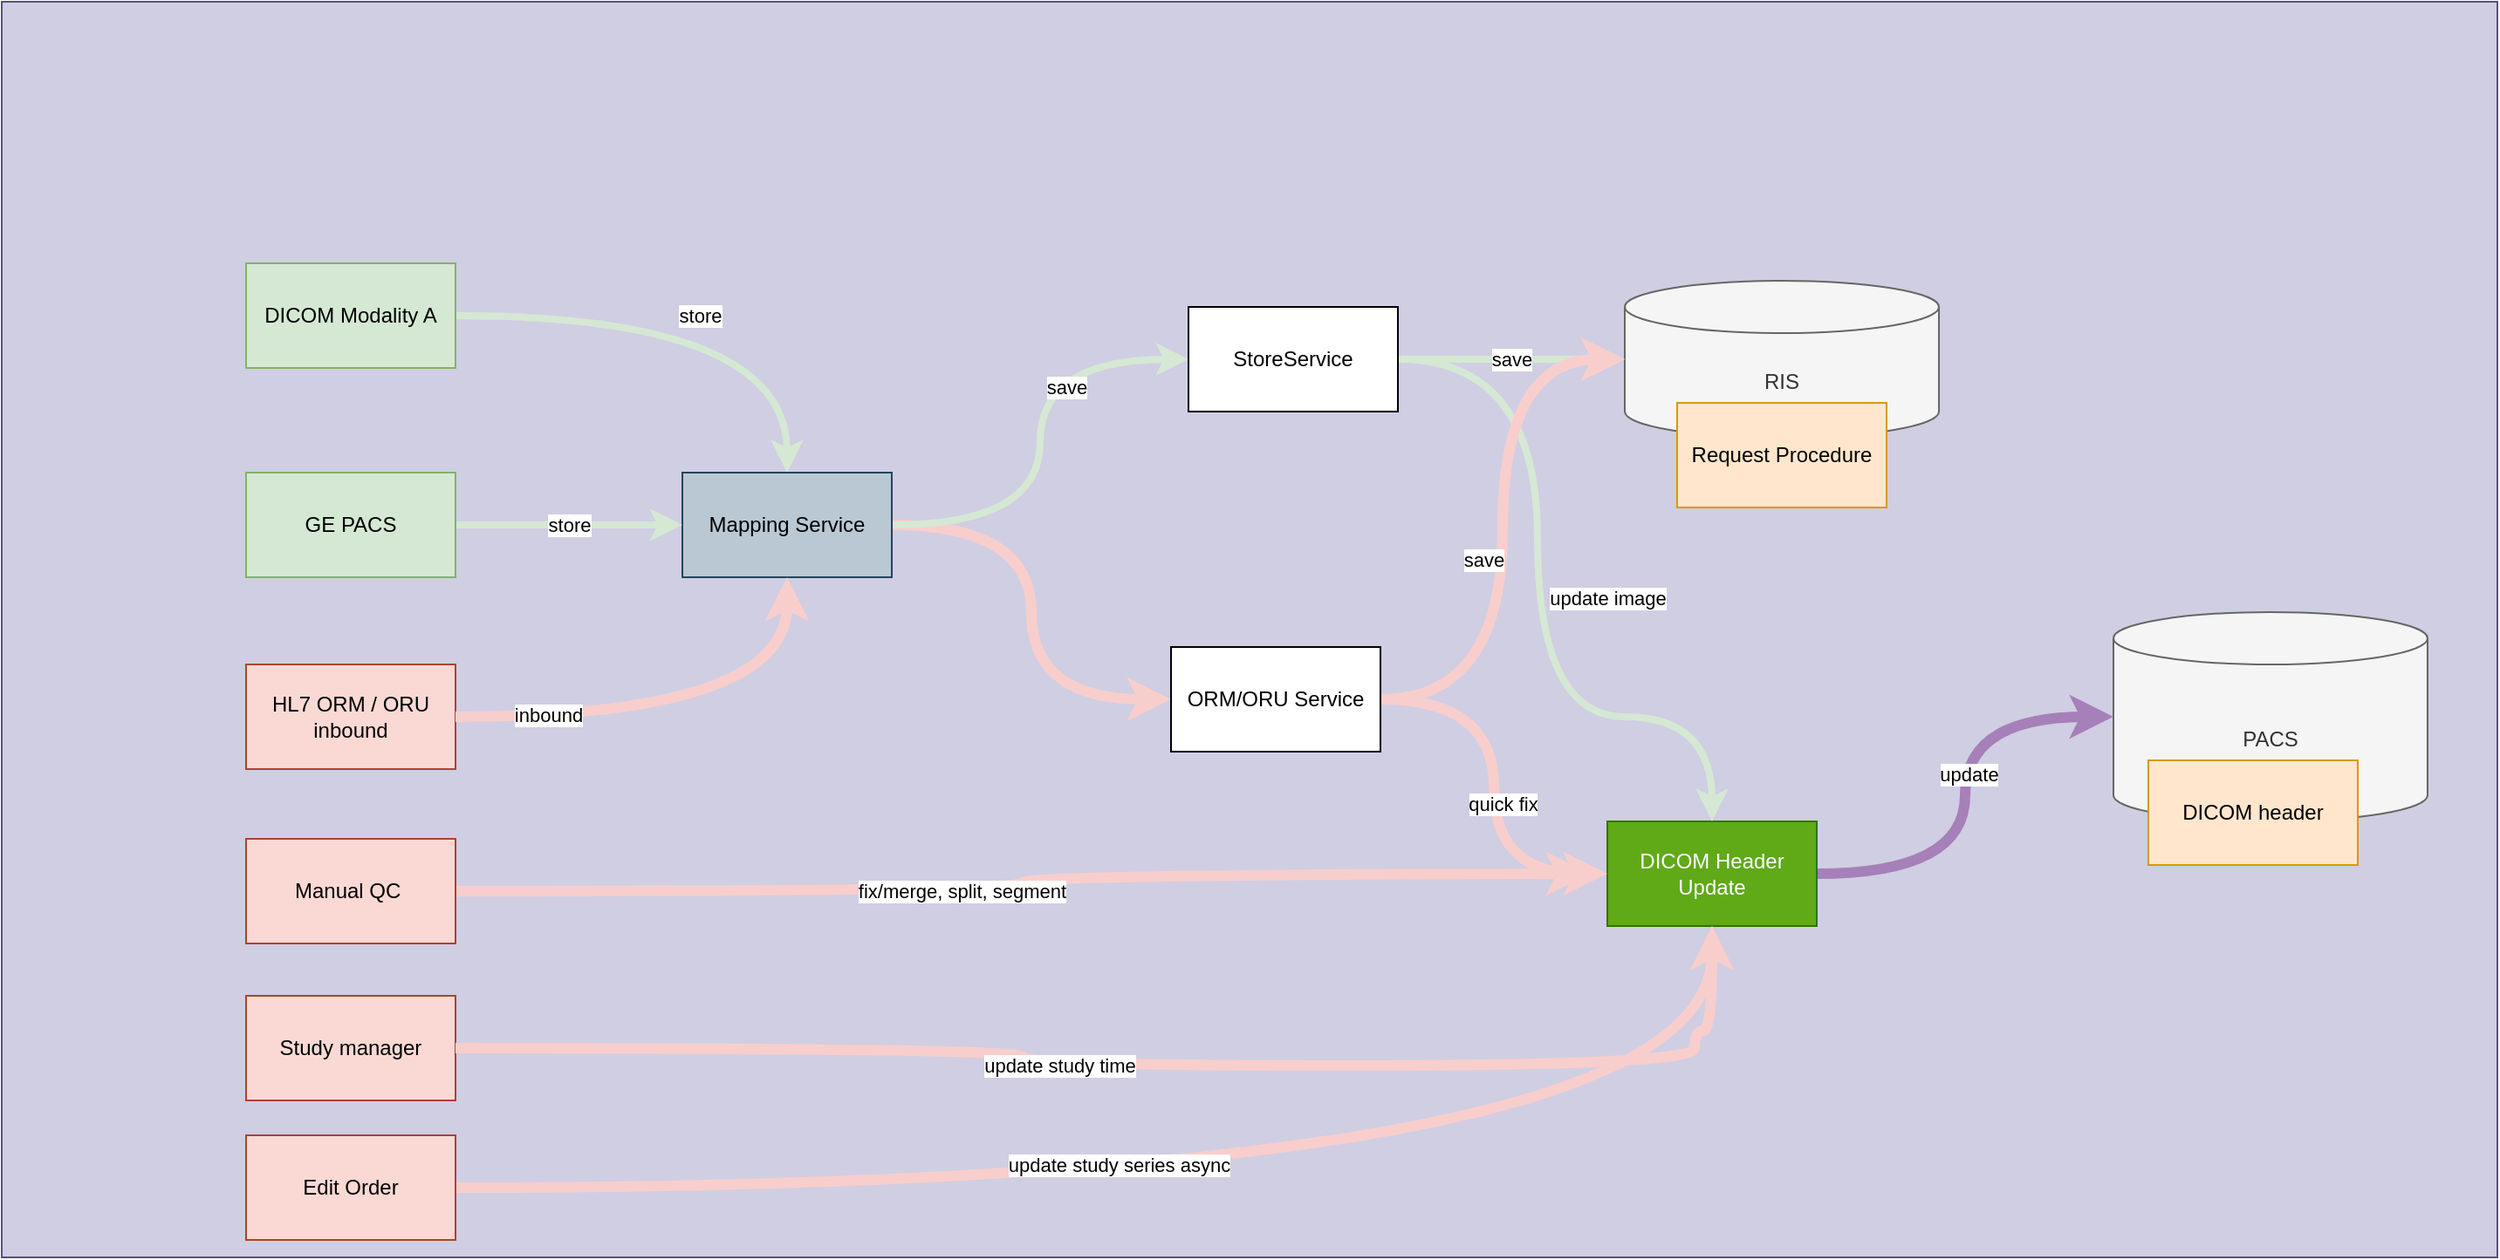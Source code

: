 <mxfile version="14.2.6" type="github">
  <diagram name="Page-1" id="9361dd3d-8414-5efd-6122-117bd74ce7a7">
    <mxGraphModel dx="1669" dy="1435" grid="1" gridSize="10" guides="1" tooltips="1" connect="1" arrows="1" fold="1" page="0" pageScale="1.5" pageWidth="826" pageHeight="1169" background="#ffffff" math="0" shadow="0">
      <root>
        <mxCell id="0" />
        <mxCell id="1" parent="0" />
        <mxCell id="fWY2vITO-XfqIBMaE34Q-89" value="" style="rounded=0;whiteSpace=wrap;html=1;fillColor=#d0cee2;strokeColor=#56517e;" vertex="1" parent="1">
          <mxGeometry x="-80" y="-540" width="1430" height="720" as="geometry" />
        </mxCell>
        <mxCell id="fWY2vITO-XfqIBMaE34Q-96" value="store" style="edgeStyle=orthogonalEdgeStyle;orthogonalLoop=1;jettySize=auto;html=1;strokeColor=#D5E8D4;strokeWidth=4;curved=1;" edge="1" parent="1" source="fWY2vITO-XfqIBMaE34Q-91" target="fWY2vITO-XfqIBMaE34Q-92">
          <mxGeometry relative="1" as="geometry" />
        </mxCell>
        <mxCell id="fWY2vITO-XfqIBMaE34Q-91" value="DICOM Modality A" style="rounded=0;whiteSpace=wrap;html=1;fillColor=#d5e8d4;strokeColor=#82b366;" vertex="1" parent="1">
          <mxGeometry x="60" y="-390" width="120" height="60" as="geometry" />
        </mxCell>
        <mxCell id="fWY2vITO-XfqIBMaE34Q-132" style="edgeStyle=orthogonalEdgeStyle;orthogonalLoop=1;jettySize=auto;html=1;entryX=0;entryY=0.5;entryDx=0;entryDy=0;fillColor=#fad9d5;strokeColor=#F8CECC;strokeWidth=6;curved=1;" edge="1" parent="1" source="fWY2vITO-XfqIBMaE34Q-92" target="fWY2vITO-XfqIBMaE34Q-130">
          <mxGeometry relative="1" as="geometry" />
        </mxCell>
        <mxCell id="fWY2vITO-XfqIBMaE34Q-133" style="edgeStyle=orthogonalEdgeStyle;orthogonalLoop=1;jettySize=auto;html=1;entryX=0;entryY=0.5;entryDx=0;entryDy=0;strokeColor=#D5E8D4;curved=1;rounded=0;strokeWidth=4;" edge="1" parent="1" source="fWY2vITO-XfqIBMaE34Q-92" target="fWY2vITO-XfqIBMaE34Q-127">
          <mxGeometry relative="1" as="geometry" />
        </mxCell>
        <mxCell id="fWY2vITO-XfqIBMaE34Q-144" value="save" style="edgeLabel;html=1;align=center;verticalAlign=middle;resizable=0;points=[];" vertex="1" connectable="0" parent="fWY2vITO-XfqIBMaE34Q-133">
          <mxGeometry x="0.238" y="-15" relative="1" as="geometry">
            <mxPoint as="offset" />
          </mxGeometry>
        </mxCell>
        <mxCell id="fWY2vITO-XfqIBMaE34Q-92" value="Mapping Service" style="rounded=0;whiteSpace=wrap;html=1;fillColor=#bac8d3;strokeColor=#23445d;" vertex="1" parent="1">
          <mxGeometry x="310" y="-270" width="120" height="60" as="geometry" />
        </mxCell>
        <mxCell id="fWY2vITO-XfqIBMaE34Q-100" value="RIS" style="shape=cylinder3;whiteSpace=wrap;html=1;boundedLbl=1;backgroundOutline=1;size=15;fillColor=#f5f5f5;strokeColor=#666666;fontColor=#333333;" vertex="1" parent="1">
          <mxGeometry x="850" y="-380" width="180" height="90" as="geometry" />
        </mxCell>
        <mxCell id="fWY2vITO-XfqIBMaE34Q-101" value="PACS" style="shape=cylinder3;whiteSpace=wrap;html=1;boundedLbl=1;backgroundOutline=1;size=15;fillColor=#f5f5f5;strokeColor=#666666;fontColor=#333333;" vertex="1" parent="1">
          <mxGeometry x="1130" y="-190" width="180" height="120" as="geometry" />
        </mxCell>
        <mxCell id="fWY2vITO-XfqIBMaE34Q-102" value="DICOM header" style="rounded=0;whiteSpace=wrap;html=1;fillColor=#ffe6cc;strokeColor=#d79b00;" vertex="1" parent="1">
          <mxGeometry x="1150" y="-105" width="120" height="60" as="geometry" />
        </mxCell>
        <mxCell id="fWY2vITO-XfqIBMaE34Q-103" value="Request Procedure" style="rounded=0;whiteSpace=wrap;html=1;fillColor=#ffe6cc;strokeColor=#d79b00;" vertex="1" parent="1">
          <mxGeometry x="880" y="-310" width="120" height="60" as="geometry" />
        </mxCell>
        <mxCell id="fWY2vITO-XfqIBMaE34Q-107" value="store" style="edgeStyle=orthogonalEdgeStyle;rounded=0;orthogonalLoop=1;jettySize=auto;html=1;strokeColor=#D5E8D4;strokeWidth=4;" edge="1" parent="1" source="fWY2vITO-XfqIBMaE34Q-106" target="fWY2vITO-XfqIBMaE34Q-92">
          <mxGeometry relative="1" as="geometry">
            <mxPoint x="260" y="-360" as="targetPoint" />
          </mxGeometry>
        </mxCell>
        <mxCell id="fWY2vITO-XfqIBMaE34Q-106" value="GE PACS" style="rounded=0;whiteSpace=wrap;html=1;fillColor=#d5e8d4;strokeColor=#82b366;" vertex="1" parent="1">
          <mxGeometry x="60" y="-270" width="120" height="60" as="geometry" />
        </mxCell>
        <mxCell id="fWY2vITO-XfqIBMaE34Q-108" value="HL7 ORM / ORU inbound" style="rounded=0;whiteSpace=wrap;html=1;fillColor=#fad9d5;strokeColor=#ae4132;" vertex="1" parent="1">
          <mxGeometry x="60" y="-160" width="120" height="60" as="geometry" />
        </mxCell>
        <mxCell id="fWY2vITO-XfqIBMaE34Q-122" value="fix/merge, split, segment" style="edgeStyle=orthogonalEdgeStyle;orthogonalLoop=1;jettySize=auto;html=1;strokeWidth=6;fillColor=#fad9d5;curved=1;strokeColor=#F8CECC;" edge="1" parent="1" source="fWY2vITO-XfqIBMaE34Q-110">
          <mxGeometry x="-0.121" relative="1" as="geometry">
            <mxPoint x="830" y="-40" as="targetPoint" />
            <mxPoint as="offset" />
          </mxGeometry>
        </mxCell>
        <mxCell id="fWY2vITO-XfqIBMaE34Q-110" value="Manual QC&amp;nbsp;" style="rounded=0;whiteSpace=wrap;html=1;labelBackgroundColor=none;fillColor=#fad9d5;strokeColor=#ae4132;" vertex="1" parent="1">
          <mxGeometry x="60" y="-60" width="120" height="60" as="geometry" />
        </mxCell>
        <mxCell id="fWY2vITO-XfqIBMaE34Q-124" style="edgeStyle=orthogonalEdgeStyle;orthogonalLoop=1;jettySize=auto;html=1;entryX=0;entryY=0.5;entryDx=0;entryDy=0;entryPerimeter=0;curved=1;strokeColor=#A680B8;strokeWidth=6;" edge="1" parent="1" source="fWY2vITO-XfqIBMaE34Q-117" target="fWY2vITO-XfqIBMaE34Q-101">
          <mxGeometry relative="1" as="geometry" />
        </mxCell>
        <mxCell id="fWY2vITO-XfqIBMaE34Q-148" value="update" style="edgeLabel;html=1;align=center;verticalAlign=middle;resizable=0;points=[];" vertex="1" connectable="0" parent="fWY2vITO-XfqIBMaE34Q-124">
          <mxGeometry x="0.092" y="-2" relative="1" as="geometry">
            <mxPoint as="offset" />
          </mxGeometry>
        </mxCell>
        <mxCell id="fWY2vITO-XfqIBMaE34Q-117" value="DICOM Header Update" style="rounded=0;whiteSpace=wrap;html=1;labelBackgroundColor=none;fillColor=#60a917;strokeColor=#2D7600;fontColor=#ffffff;" vertex="1" parent="1">
          <mxGeometry x="840" y="-70" width="120" height="60" as="geometry" />
        </mxCell>
        <mxCell id="fWY2vITO-XfqIBMaE34Q-120" value="" style="endArrow=classic;html=1;exitX=1;exitY=0.5;exitDx=0;exitDy=0;entryX=0.5;entryY=1;entryDx=0;entryDy=0;fillColor=#fad9d5;strokeColor=#F8CECC;curved=1;strokeWidth=6;" edge="1" parent="1" source="fWY2vITO-XfqIBMaE34Q-108" target="fWY2vITO-XfqIBMaE34Q-92">
          <mxGeometry relative="1" as="geometry">
            <mxPoint x="590" y="-130.5" as="sourcePoint" />
            <mxPoint x="320" y="-320" as="targetPoint" />
            <Array as="points">
              <mxPoint x="370" y="-130" />
            </Array>
          </mxGeometry>
        </mxCell>
        <mxCell id="fWY2vITO-XfqIBMaE34Q-125" value="inbound" style="edgeLabel;html=1;align=center;verticalAlign=middle;resizable=0;points=[];" vertex="1" connectable="0" parent="fWY2vITO-XfqIBMaE34Q-120">
          <mxGeometry x="-0.428" y="1" relative="1" as="geometry">
            <mxPoint x="-24" as="offset" />
          </mxGeometry>
        </mxCell>
        <mxCell id="fWY2vITO-XfqIBMaE34Q-141" value="save" style="edgeStyle=orthogonalEdgeStyle;orthogonalLoop=1;jettySize=auto;html=1;entryX=0;entryY=0.5;entryDx=0;entryDy=0;entryPerimeter=0;strokeColor=#D5E8D4;curved=1;rounded=0;strokeWidth=4;" edge="1" parent="1" source="fWY2vITO-XfqIBMaE34Q-127" target="fWY2vITO-XfqIBMaE34Q-100">
          <mxGeometry relative="1" as="geometry" />
        </mxCell>
        <mxCell id="fWY2vITO-XfqIBMaE34Q-142" style="edgeStyle=orthogonalEdgeStyle;orthogonalLoop=1;jettySize=auto;html=1;strokeColor=#D5E8D4;curved=1;rounded=0;strokeWidth=4;" edge="1" parent="1" source="fWY2vITO-XfqIBMaE34Q-127" target="fWY2vITO-XfqIBMaE34Q-117">
          <mxGeometry relative="1" as="geometry">
            <Array as="points">
              <mxPoint x="800" y="-335" />
              <mxPoint x="800" y="-130" />
            </Array>
          </mxGeometry>
        </mxCell>
        <mxCell id="fWY2vITO-XfqIBMaE34Q-145" value="update image" style="edgeLabel;html=1;align=center;verticalAlign=middle;resizable=0;points=[];" vertex="1" connectable="0" parent="fWY2vITO-XfqIBMaE34Q-142">
          <mxGeometry x="-0.025" y="2" relative="1" as="geometry">
            <mxPoint x="38" as="offset" />
          </mxGeometry>
        </mxCell>
        <mxCell id="fWY2vITO-XfqIBMaE34Q-127" value="StoreService" style="rounded=0;whiteSpace=wrap;html=1;labelBackgroundColor=none;" vertex="1" parent="1">
          <mxGeometry x="600" y="-365" width="120" height="60" as="geometry" />
        </mxCell>
        <mxCell id="fWY2vITO-XfqIBMaE34Q-140" style="edgeStyle=orthogonalEdgeStyle;orthogonalLoop=1;jettySize=auto;html=1;entryX=0;entryY=0.5;entryDx=0;entryDy=0;strokeColor=#F8CECC;entryPerimeter=0;curved=1;strokeWidth=6;fillColor=#fad9d5;" edge="1" parent="1" source="fWY2vITO-XfqIBMaE34Q-130" target="fWY2vITO-XfqIBMaE34Q-100">
          <mxGeometry relative="1" as="geometry" />
        </mxCell>
        <mxCell id="fWY2vITO-XfqIBMaE34Q-146" value="save" style="edgeLabel;html=1;align=center;verticalAlign=middle;resizable=0;points=[];" vertex="1" connectable="0" parent="fWY2vITO-XfqIBMaE34Q-140">
          <mxGeometry x="-0.331" y="11" relative="1" as="geometry">
            <mxPoint y="-38" as="offset" />
          </mxGeometry>
        </mxCell>
        <mxCell id="fWY2vITO-XfqIBMaE34Q-143" style="edgeStyle=orthogonalEdgeStyle;orthogonalLoop=1;jettySize=auto;html=1;entryX=0;entryY=0.5;entryDx=0;entryDy=0;strokeColor=#F8CECC;curved=1;strokeWidth=6;fillColor=#fad9d5;" edge="1" parent="1" source="fWY2vITO-XfqIBMaE34Q-130" target="fWY2vITO-XfqIBMaE34Q-117">
          <mxGeometry relative="1" as="geometry" />
        </mxCell>
        <mxCell id="fWY2vITO-XfqIBMaE34Q-147" value="quick fix" style="edgeLabel;html=1;align=center;verticalAlign=middle;resizable=0;points=[];" vertex="1" connectable="0" parent="fWY2vITO-XfqIBMaE34Q-143">
          <mxGeometry x="-0.104" y="5" relative="1" as="geometry">
            <mxPoint y="22" as="offset" />
          </mxGeometry>
        </mxCell>
        <mxCell id="fWY2vITO-XfqIBMaE34Q-130" value="ORM/ORU Service" style="rounded=0;whiteSpace=wrap;html=1;labelBackgroundColor=none;" vertex="1" parent="1">
          <mxGeometry x="590" y="-170" width="120" height="60" as="geometry" />
        </mxCell>
        <mxCell id="fWY2vITO-XfqIBMaE34Q-150" value="Study manager" style="rounded=0;whiteSpace=wrap;html=1;labelBackgroundColor=none;fillColor=#fad9d5;strokeColor=#ae4132;" vertex="1" parent="1">
          <mxGeometry x="60" y="30" width="120" height="60" as="geometry" />
        </mxCell>
        <mxCell id="fWY2vITO-XfqIBMaE34Q-151" value="update study time" style="edgeStyle=orthogonalEdgeStyle;orthogonalLoop=1;jettySize=auto;html=1;strokeWidth=6;fillColor=#fad9d5;curved=1;strokeColor=#F8CECC;" edge="1" parent="1" target="fWY2vITO-XfqIBMaE34Q-117">
          <mxGeometry x="-0.121" relative="1" as="geometry">
            <mxPoint x="180.0" y="60" as="sourcePoint" />
            <mxPoint x="830" y="50" as="targetPoint" />
            <mxPoint as="offset" />
            <Array as="points">
              <mxPoint x="505" y="60" />
              <mxPoint x="505" y="70" />
              <mxPoint x="890" y="70" />
              <mxPoint x="890" y="50" />
              <mxPoint x="900" y="50" />
            </Array>
          </mxGeometry>
        </mxCell>
        <mxCell id="fWY2vITO-XfqIBMaE34Q-154" style="edgeStyle=orthogonalEdgeStyle;curved=1;orthogonalLoop=1;jettySize=auto;html=1;entryX=0.5;entryY=1;entryDx=0;entryDy=0;strokeWidth=6;strokeColor=#F8CECC;" edge="1" parent="1" source="fWY2vITO-XfqIBMaE34Q-153" target="fWY2vITO-XfqIBMaE34Q-117">
          <mxGeometry relative="1" as="geometry" />
        </mxCell>
        <mxCell id="fWY2vITO-XfqIBMaE34Q-155" value="update study series async" style="edgeLabel;html=1;align=center;verticalAlign=middle;resizable=0;points=[];" vertex="1" connectable="0" parent="fWY2vITO-XfqIBMaE34Q-154">
          <mxGeometry x="-0.128" y="13" relative="1" as="geometry">
            <mxPoint as="offset" />
          </mxGeometry>
        </mxCell>
        <mxCell id="fWY2vITO-XfqIBMaE34Q-153" value="Edit Order" style="rounded=0;whiteSpace=wrap;html=1;fillColor=#fad9d5;strokeColor=#ae4132;" vertex="1" parent="1">
          <mxGeometry x="60" y="110" width="120" height="60" as="geometry" />
        </mxCell>
      </root>
    </mxGraphModel>
  </diagram>
</mxfile>
